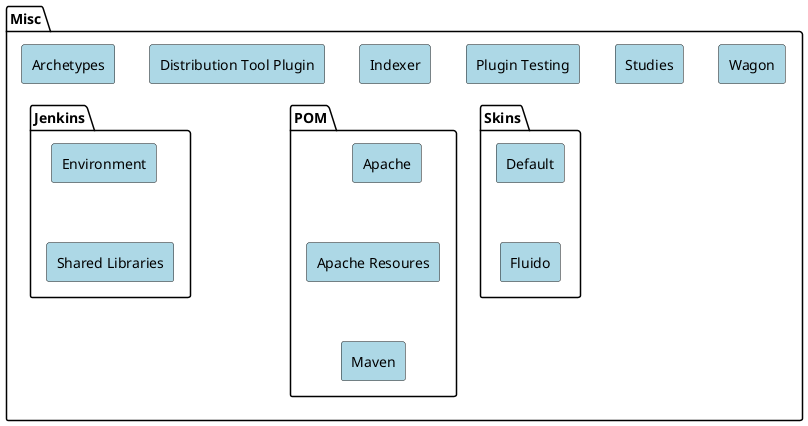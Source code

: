 /'
Licensed to the Apache Software Foundation (ASF) under one
or more contributor license agreements.  See the NOTICE file
distributed with this work for additional information
regarding copyright ownership.  The ASF licenses this file
to you under the Apache License, Version 2.0 (the
"License"); you may not use this file except in compliance
with the License.  You may obtain a copy of the License at

  http://www.apache.org/licenses/LICENSE-2.0

Unless required by applicable law or agreed to in writing,
software distributed under the License is distributed on an
"AS IS" BASIS, WITHOUT WARRANTIES OR CONDITIONS OF ANY
KIND, either express or implied.  See the License for the
specific language governing permissions and limitations
under the License.
'/
@startuml

<style>
    rectangle {
        BackgroundColor LightBlue
    }
}
</style>

package Misc {
  rectangle Archetypes
  rectangle "Distribution Tool Plugin"
  rectangle Indexer
  package Jenkins {
    rectangle Environment
    rectangle "Shared Libraries"
  }
  rectangle "Plugin Testing"
  package POM {
    rectangle "Apache"
    rectangle "Apache Resoures"
    rectangle "Maven"
  }
  package Skins {
    rectangle Default
    rectangle Fluido
  }
  rectangle Studies
  rectangle Wagon
}

'hidden dependencies to change layout
Archetypes -[hidden]> "Distribution Tool Plugin"
"Distribution Tool Plugin" -[hidden]> Indexer
Indexer -[hidden]> "Plugin Testing"
"Plugin Testing" -[hidden]> Studies
Studies -[hidden]> Wagon

Environment -[hidden]down-> "Shared Libraries"
'"Shared Libraries" -[hidden]> "Plugin Testing"

"Apache" -[hidden]down-> "Apache Resoures"
"Apache Resoures" -[hidden]down-> "Maven"
'"Apache" -[hidden]> Default

Default -[hidden]down-> Fluido
'Default -[hidden]> Studies

Archetypes -[hidden]down-> Environment
Indexer -[hidden]down-> "Apache"
"Plugin Testing" -[hidden]down-> Default

url of "Archetypes" is [[https://github.com/apache/maven-archetype]]
url of "Distribution Tool Plugin" is [[https://github.com/apache/maven-dist-tool]]
url of Indexer is [[https://github.com/apache/maven-indexer]]

url of Environment is [[https://github.com/apache/maven-jenkins-env]]
url of "Shared Libraries" is [[https://github.com/apache/maven-jenkins-lib]]

url of "Plugin Testing" is [[https://github.com/apache/maven-plugin-testing]]

url of "Apache" is [[https://github.com/apache/maven-apache-parent]]
url of "Apache Resoures" is [[https://github.com/apache/maven-apache-resources]]
url of "Maven" is [[https://github.com/apache/maven-parent]]

url of Default is [[https://github.com/apache/maven-default-skin]]
url of Fluido is [[https://github.com/apache/maven-fluido-skin]]

url of Studies is [[https://github.com/apache/maven-studies]]
url of Wagon is [[https://github.com/apache/maven-wagon]]

@enduml
